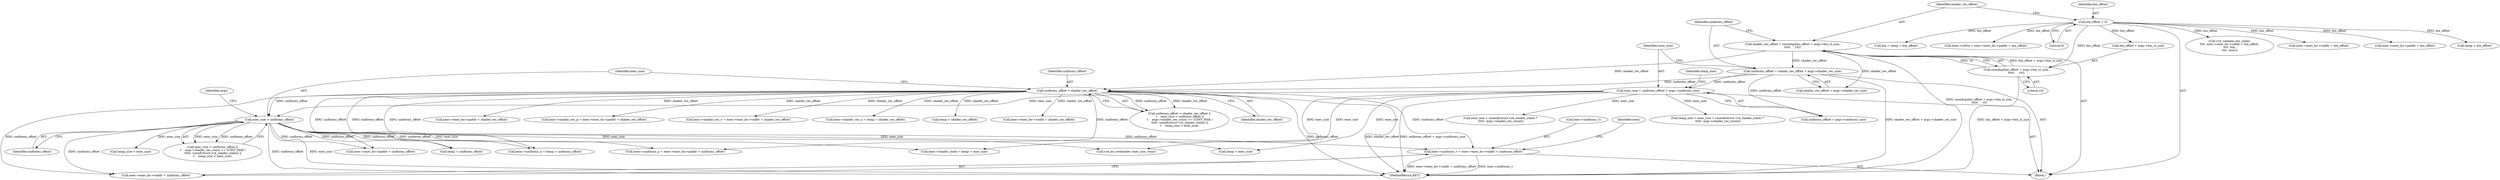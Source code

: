 digraph "0_linux_0f2ff82e11c86c05d051cae32b58226392d33bbf@pointer" {
"1000383" [label="(Call,exec->uniforms_v = exec->exec_bo->vaddr + uniforms_offset)"];
"1000165" [label="(Call,uniforms_offset < shader_rec_offset)"];
"1000136" [label="(Call,uniforms_offset = shader_rec_offset + args->shader_rec_size)"];
"1000126" [label="(Call,shader_rec_offset = roundup(bin_offset + args->bin_cl_size,\n\t\t\t\t\t     16))"];
"1000128" [label="(Call,roundup(bin_offset + args->bin_cl_size,\n\t\t\t\t\t     16))"];
"1000122" [label="(Call,bin_offset = 0)"];
"1000169" [label="(Call,exec_size < uniforms_offset)"];
"1000144" [label="(Call,exec_size = uniforms_offset + args->uniforms_size)"];
"1000168" [label="(Call,exec_size < uniforms_offset ||\n \t    args->shader_rec_count >= (UINT_MAX /\n \t\t\t\t\t  sizeof(struct vc4_shader_state)) ||\n\t    temp_size < exec_size)"];
"1000128" [label="(Call,roundup(bin_offset + args->bin_cl_size,\n\t\t\t\t\t     16))"];
"1000154" [label="(Call,exec_size + (sizeof(struct vc4_shader_state) *\n \t\t\t\t\t  args->shader_rec_count))"];
"1000220" [label="(Call,temp + uniforms_offset)"];
"1000138" [label="(Call,shader_rec_offset + args->shader_rec_size)"];
"1000227" [label="(Call,temp + exec_size)"];
"1000414" [label="(Call,vc4_validate_bin_cl(dev,\n\t\t\t\t  exec->exec_bo->vaddr + bin_offset,\n\t\t\t\t  bin,\n\t\t\t\t  exec))"];
"1000369" [label="(Call,exec->exec_bo->paddr + shader_rec_offset)"];
"1000450" [label="(MethodReturn,RET)"];
"1000175" [label="(Identifier,args)"];
"1000416" [label="(Call,exec->exec_bo->vaddr + bin_offset)"];
"1000387" [label="(Call,exec->exec_bo->vaddr + uniforms_offset)"];
"1000365" [label="(Call,exec->shader_rec_p = exec->exec_bo->paddr + shader_rec_offset)"];
"1000169" [label="(Call,exec_size < uniforms_offset)"];
"1000216" [label="(Call,exec->uniforms_u = temp + uniforms_offset)"];
"1000122" [label="(Call,bin_offset = 0)"];
"1000394" [label="(Call,exec->uniforms_p = exec->exec_bo->paddr + uniforms_offset)"];
"1000342" [label="(Call,exec->exec_bo->paddr + bin_offset)"];
"1000398" [label="(Call,exec->exec_bo->paddr + uniforms_offset)"];
"1000170" [label="(Identifier,exec_size)"];
"1000166" [label="(Identifier,uniforms_offset)"];
"1000206" [label="(Call,temp + bin_offset)"];
"1000171" [label="(Identifier,uniforms_offset)"];
"1000152" [label="(Call,temp_size = exec_size + (sizeof(struct vc4_shader_state) *\n \t\t\t\t\t  args->shader_rec_count))"];
"1000354" [label="(Call,exec->shader_rec_v = exec->exec_bo->vaddr + shader_rec_offset)"];
"1000209" [label="(Call,exec->shader_rec_u = temp + shader_rec_offset)"];
"1000145" [label="(Identifier,exec_size)"];
"1000213" [label="(Call,temp + shader_rec_offset)"];
"1000181" [label="(Call,temp_size < exec_size)"];
"1000383" [label="(Call,exec->uniforms_v = exec->exec_bo->vaddr + uniforms_offset)"];
"1000358" [label="(Call,exec->exec_bo->vaddr + shader_rec_offset)"];
"1000144" [label="(Call,exec_size = uniforms_offset + args->uniforms_size)"];
"1000204" [label="(Call,bin = temp + bin_offset)"];
"1000153" [label="(Identifier,temp_size)"];
"1000164" [label="(Call,uniforms_offset < shader_rec_offset ||\n \t    exec_size < uniforms_offset ||\n \t    args->shader_rec_count >= (UINT_MAX /\n \t\t\t\t\t  sizeof(struct vc4_shader_state)) ||\n\t    temp_size < exec_size)"];
"1000137" [label="(Identifier,uniforms_offset)"];
"1000396" [label="(Identifier,exec)"];
"1000127" [label="(Identifier,shader_rec_offset)"];
"1000165" [label="(Call,uniforms_offset < shader_rec_offset)"];
"1000384" [label="(Call,exec->uniforms_v)"];
"1000146" [label="(Call,uniforms_offset + args->uniforms_size)"];
"1000105" [label="(Block,)"];
"1000338" [label="(Call,exec->ct0ca = exec->exec_bo->paddr + bin_offset)"];
"1000123" [label="(Identifier,bin_offset)"];
"1000223" [label="(Call,exec->shader_state = temp + exec_size)"];
"1000136" [label="(Call,uniforms_offset = shader_rec_offset + args->shader_rec_size)"];
"1000124" [label="(Literal,0)"];
"1000126" [label="(Call,shader_rec_offset = roundup(bin_offset + args->bin_cl_size,\n\t\t\t\t\t     16))"];
"1000167" [label="(Identifier,shader_rec_offset)"];
"1000134" [label="(Literal,16)"];
"1000129" [label="(Call,bin_offset + args->bin_cl_size)"];
"1000300" [label="(Call,vc4_bo_create(dev, exec_size, true))"];
"1000383" -> "1000105"  [label="AST: "];
"1000383" -> "1000387"  [label="CFG: "];
"1000384" -> "1000383"  [label="AST: "];
"1000387" -> "1000383"  [label="AST: "];
"1000396" -> "1000383"  [label="CFG: "];
"1000383" -> "1000450"  [label="DDG: exec->uniforms_v"];
"1000383" -> "1000450"  [label="DDG: exec->exec_bo->vaddr + uniforms_offset"];
"1000165" -> "1000383"  [label="DDG: uniforms_offset"];
"1000169" -> "1000383"  [label="DDG: uniforms_offset"];
"1000165" -> "1000164"  [label="AST: "];
"1000165" -> "1000167"  [label="CFG: "];
"1000166" -> "1000165"  [label="AST: "];
"1000167" -> "1000165"  [label="AST: "];
"1000170" -> "1000165"  [label="CFG: "];
"1000164" -> "1000165"  [label="CFG: "];
"1000165" -> "1000450"  [label="DDG: uniforms_offset"];
"1000165" -> "1000450"  [label="DDG: shader_rec_offset"];
"1000165" -> "1000164"  [label="DDG: uniforms_offset"];
"1000165" -> "1000164"  [label="DDG: shader_rec_offset"];
"1000136" -> "1000165"  [label="DDG: uniforms_offset"];
"1000126" -> "1000165"  [label="DDG: shader_rec_offset"];
"1000165" -> "1000169"  [label="DDG: uniforms_offset"];
"1000165" -> "1000209"  [label="DDG: shader_rec_offset"];
"1000165" -> "1000213"  [label="DDG: shader_rec_offset"];
"1000165" -> "1000216"  [label="DDG: uniforms_offset"];
"1000165" -> "1000220"  [label="DDG: uniforms_offset"];
"1000165" -> "1000354"  [label="DDG: shader_rec_offset"];
"1000165" -> "1000358"  [label="DDG: shader_rec_offset"];
"1000165" -> "1000365"  [label="DDG: shader_rec_offset"];
"1000165" -> "1000369"  [label="DDG: shader_rec_offset"];
"1000165" -> "1000387"  [label="DDG: uniforms_offset"];
"1000165" -> "1000394"  [label="DDG: uniforms_offset"];
"1000165" -> "1000398"  [label="DDG: uniforms_offset"];
"1000136" -> "1000105"  [label="AST: "];
"1000136" -> "1000138"  [label="CFG: "];
"1000137" -> "1000136"  [label="AST: "];
"1000138" -> "1000136"  [label="AST: "];
"1000145" -> "1000136"  [label="CFG: "];
"1000136" -> "1000450"  [label="DDG: shader_rec_offset + args->shader_rec_size"];
"1000126" -> "1000136"  [label="DDG: shader_rec_offset"];
"1000136" -> "1000144"  [label="DDG: uniforms_offset"];
"1000136" -> "1000146"  [label="DDG: uniforms_offset"];
"1000126" -> "1000105"  [label="AST: "];
"1000126" -> "1000128"  [label="CFG: "];
"1000127" -> "1000126"  [label="AST: "];
"1000128" -> "1000126"  [label="AST: "];
"1000137" -> "1000126"  [label="CFG: "];
"1000126" -> "1000450"  [label="DDG: roundup(bin_offset + args->bin_cl_size,\n\t\t\t\t\t     16)"];
"1000128" -> "1000126"  [label="DDG: bin_offset + args->bin_cl_size"];
"1000128" -> "1000126"  [label="DDG: 16"];
"1000126" -> "1000138"  [label="DDG: shader_rec_offset"];
"1000128" -> "1000134"  [label="CFG: "];
"1000129" -> "1000128"  [label="AST: "];
"1000134" -> "1000128"  [label="AST: "];
"1000128" -> "1000450"  [label="DDG: bin_offset + args->bin_cl_size"];
"1000122" -> "1000128"  [label="DDG: bin_offset"];
"1000122" -> "1000105"  [label="AST: "];
"1000122" -> "1000124"  [label="CFG: "];
"1000123" -> "1000122"  [label="AST: "];
"1000124" -> "1000122"  [label="AST: "];
"1000127" -> "1000122"  [label="CFG: "];
"1000122" -> "1000129"  [label="DDG: bin_offset"];
"1000122" -> "1000204"  [label="DDG: bin_offset"];
"1000122" -> "1000206"  [label="DDG: bin_offset"];
"1000122" -> "1000338"  [label="DDG: bin_offset"];
"1000122" -> "1000342"  [label="DDG: bin_offset"];
"1000122" -> "1000414"  [label="DDG: bin_offset"];
"1000122" -> "1000416"  [label="DDG: bin_offset"];
"1000169" -> "1000168"  [label="AST: "];
"1000169" -> "1000171"  [label="CFG: "];
"1000170" -> "1000169"  [label="AST: "];
"1000171" -> "1000169"  [label="AST: "];
"1000175" -> "1000169"  [label="CFG: "];
"1000168" -> "1000169"  [label="CFG: "];
"1000169" -> "1000450"  [label="DDG: uniforms_offset"];
"1000169" -> "1000450"  [label="DDG: exec_size"];
"1000169" -> "1000168"  [label="DDG: exec_size"];
"1000169" -> "1000168"  [label="DDG: uniforms_offset"];
"1000144" -> "1000169"  [label="DDG: exec_size"];
"1000169" -> "1000181"  [label="DDG: exec_size"];
"1000169" -> "1000216"  [label="DDG: uniforms_offset"];
"1000169" -> "1000220"  [label="DDG: uniforms_offset"];
"1000169" -> "1000223"  [label="DDG: exec_size"];
"1000169" -> "1000227"  [label="DDG: exec_size"];
"1000169" -> "1000300"  [label="DDG: exec_size"];
"1000169" -> "1000387"  [label="DDG: uniforms_offset"];
"1000169" -> "1000394"  [label="DDG: uniforms_offset"];
"1000169" -> "1000398"  [label="DDG: uniforms_offset"];
"1000144" -> "1000105"  [label="AST: "];
"1000144" -> "1000146"  [label="CFG: "];
"1000145" -> "1000144"  [label="AST: "];
"1000146" -> "1000144"  [label="AST: "];
"1000153" -> "1000144"  [label="CFG: "];
"1000144" -> "1000450"  [label="DDG: uniforms_offset + args->uniforms_size"];
"1000144" -> "1000152"  [label="DDG: exec_size"];
"1000144" -> "1000154"  [label="DDG: exec_size"];
"1000144" -> "1000223"  [label="DDG: exec_size"];
"1000144" -> "1000227"  [label="DDG: exec_size"];
"1000144" -> "1000300"  [label="DDG: exec_size"];
}
